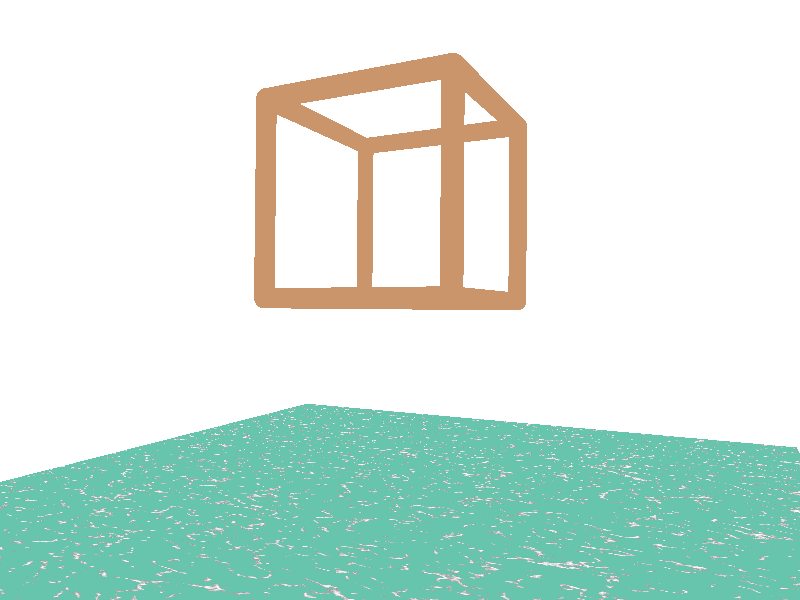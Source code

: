 //Projection of a cube

//Load some interesting colors and textures
#include "colors.inc"
#include "stones.inc"
#include "glass.inc"
#include "metals.inc"
#include "woods.inc"

//Describe the location of the camera and where it is aimed
camera { 
  location <3,0,-6>
  look_at <0,0,0> 
  angle 65
}

//Define a background color
background { color White }

//Describe the location and color of the light sources
light_source { 
  <0,5000,0> 
  color White*2
  }   
  
light_source {
 <5,-2,-4>
 color White*3
 }
 
//Define the coordinates of the eight vertices
#declare p1 = <-1,-1,-1>;
#declare p2 = <-1,-1,1>;
#declare p3 = <-1,1,-1>;
#declare p4 = <-1,1,1>;
#declare p5 = <1,-1,-1>;
#declare p6 = <1,-1,1>;
#declare p7 = <1,1,-1>;
#declare p8 = <1,1,1>;

//radius of framework
#declare r = .1;

//texture of cube elements
#declare ss = texture{T_Copper_3B};
#declare cs = texture{T_Copper_3B};

//the cubical framework

object{union{
sphere { p1, r texture{ss}} 
sphere { p2, r texture{ss}}
sphere { p3, r texture{ss}} 
sphere { p4, r texture{ss}} 
sphere { p5, r texture{ss}} 
sphere { p6, r texture{ss}} 
sphere { p7, r texture{ss}} 
sphere { p8, r texture{ss}} 

cylinder { p1,p2,r texture{cs}}
cylinder { p1,p3,r texture{cs}}
cylinder { p1,p5,r texture{cs}}
cylinder { p2,p6,r texture{cs}}
cylinder { p2,p4,r texture{cs}}
cylinder { p3,p7,r texture{cs}}
cylinder { p3,p4,r texture{cs}}
cylinder { p4,p8,r texture{cs}}
cylinder { p5,p7,r texture{cs}}
cylinder { p5,p6,r texture{cs}}
cylinder { p6,p8,r texture{cs}}
cylinder { p7,p8,r texture{cs}}
}
rotate x
translate y}

//projection surface
polygon{5, <-4,-2,-4>,<-4,-2,4>,<4,-2,4>,<4,-2,-4>,<-4,-2,-4>
texture{T_Stone18}} 







